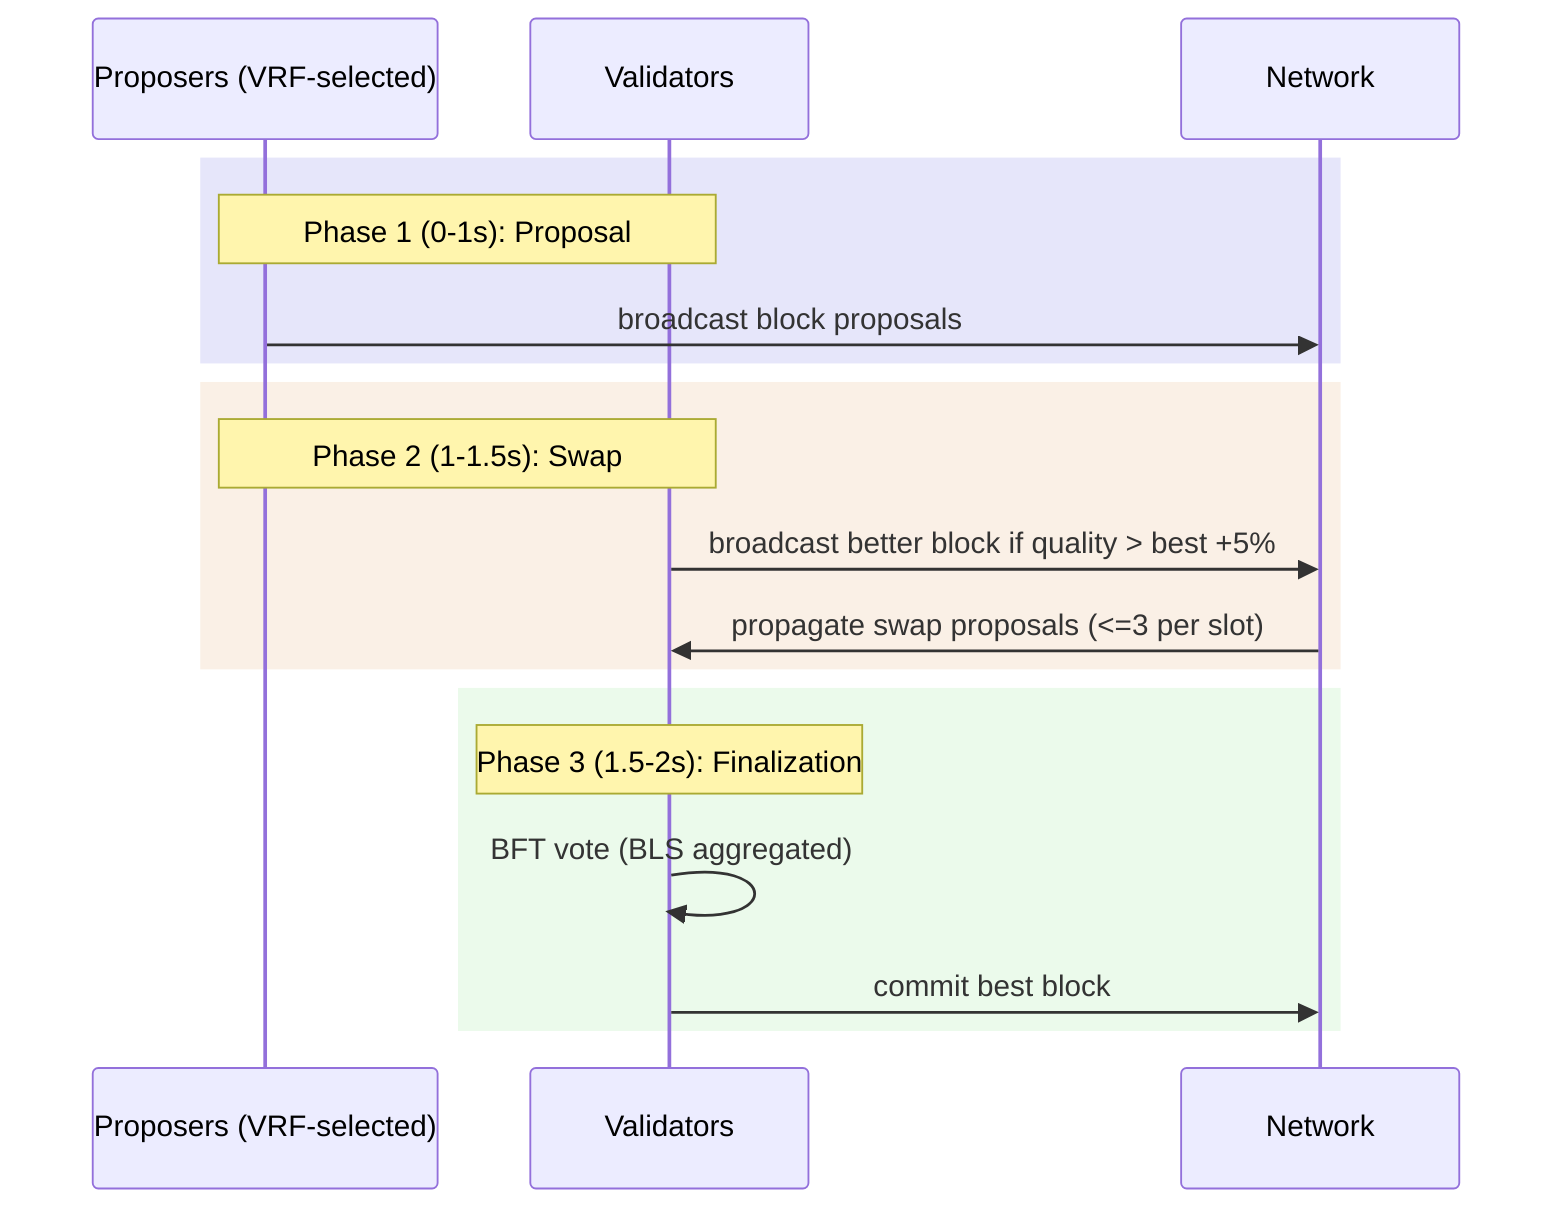 sequenceDiagram
  participant P as Proposers (VRF-selected)
  participant V as Validators
  participant N as Network

  rect rgb(230,230,250)
  Note over P,V: Phase 1 (0-1s): Proposal
  P->>N: broadcast block proposals
  end

  rect rgb(250,240,230)
  Note over V,P: Phase 2 (1-1.5s): Swap
  V->>N: broadcast better block if quality > best +5%
  N->>V: propagate swap proposals (<=3 per slot)
  end

  rect rgb(235,250,235)
  Note over V: Phase 3 (1.5-2s): Finalization
  V->>V: BFT vote (BLS aggregated)
  V->>N: commit best block
  end